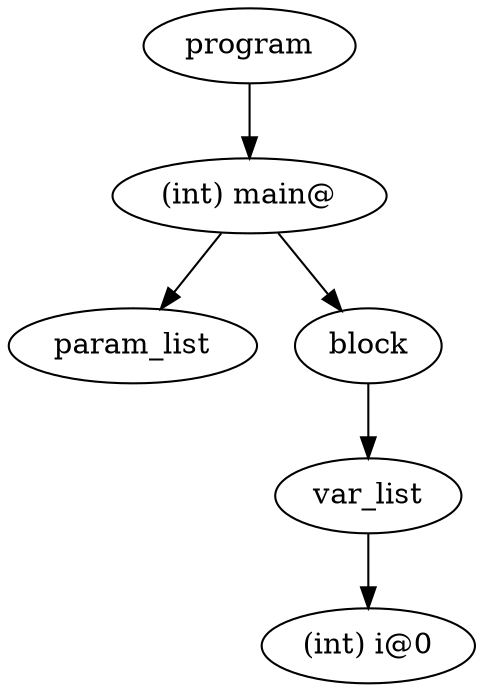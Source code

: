 digraph {
graph [ordering="out"];
node0[label="program"];
node1[label="(int) main@"];
node2[label="param_list"];
node1 -> node2;
node3[label="block"];
node4[label="var_list"];
node5[label="(int) i@0"];
node4 -> node5;
node3 -> node4;
node1 -> node3;
node0 -> node1;
}
